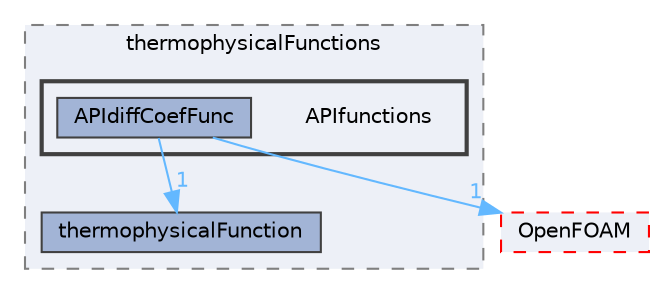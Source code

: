 digraph "src/thermophysicalModels/thermophysicalProperties/thermophysicalFunctions/APIfunctions"
{
 // LATEX_PDF_SIZE
  bgcolor="transparent";
  edge [fontname=Helvetica,fontsize=10,labelfontname=Helvetica,labelfontsize=10];
  node [fontname=Helvetica,fontsize=10,shape=box,height=0.2,width=0.4];
  compound=true
  subgraph clusterdir_27325e2ddd74e88cbda26832a28f3aa6 {
    graph [ bgcolor="#edf0f7", pencolor="grey50", label="thermophysicalFunctions", fontname=Helvetica,fontsize=10 style="filled,dashed", URL="dir_27325e2ddd74e88cbda26832a28f3aa6.html",tooltip=""]
  dir_0f4ae4fa6e44c33c97a6e041f534b271 [label="thermophysicalFunction", fillcolor="#a2b4d6", color="grey25", style="filled", URL="dir_0f4ae4fa6e44c33c97a6e041f534b271.html",tooltip=""];
  subgraph clusterdir_51d0b3ee73f4e2c131fab56e7c705be9 {
    graph [ bgcolor="#edf0f7", pencolor="grey25", label="", fontname=Helvetica,fontsize=10 style="filled,bold", URL="dir_51d0b3ee73f4e2c131fab56e7c705be9.html",tooltip=""]
    dir_51d0b3ee73f4e2c131fab56e7c705be9 [shape=plaintext, label="APIfunctions"];
  dir_06ec276761fa257effc749d0e65368c8 [label="APIdiffCoefFunc", fillcolor="#a2b4d6", color="grey25", style="filled", URL="dir_06ec276761fa257effc749d0e65368c8.html",tooltip=""];
  }
  }
  dir_c5473ff19b20e6ec4dfe5c310b3778a8 [label="OpenFOAM", fillcolor="#edf0f7", color="red", style="filled,dashed", URL="dir_c5473ff19b20e6ec4dfe5c310b3778a8.html",tooltip=""];
  dir_06ec276761fa257effc749d0e65368c8->dir_0f4ae4fa6e44c33c97a6e041f534b271 [headlabel="1", labeldistance=1.5 headhref="dir_000113_004020.html" href="dir_000113_004020.html" color="steelblue1" fontcolor="steelblue1"];
  dir_06ec276761fa257effc749d0e65368c8->dir_c5473ff19b20e6ec4dfe5c310b3778a8 [headlabel="1", labeldistance=1.5 headhref="dir_000113_002695.html" href="dir_000113_002695.html" color="steelblue1" fontcolor="steelblue1"];
}
